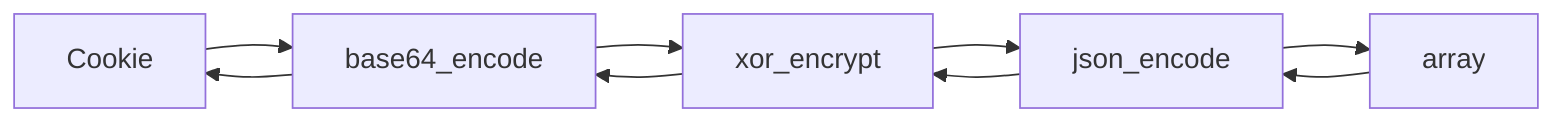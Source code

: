 graph LR
    A[Cookie]
    B[base64_encode]
    C[xor_encrypt]
    D[json_encode]
    E[array]
    A --> B
    B --> A
    B --> C
    C --> B
    C --> D
    D --> C
    D --> E
    E --> D